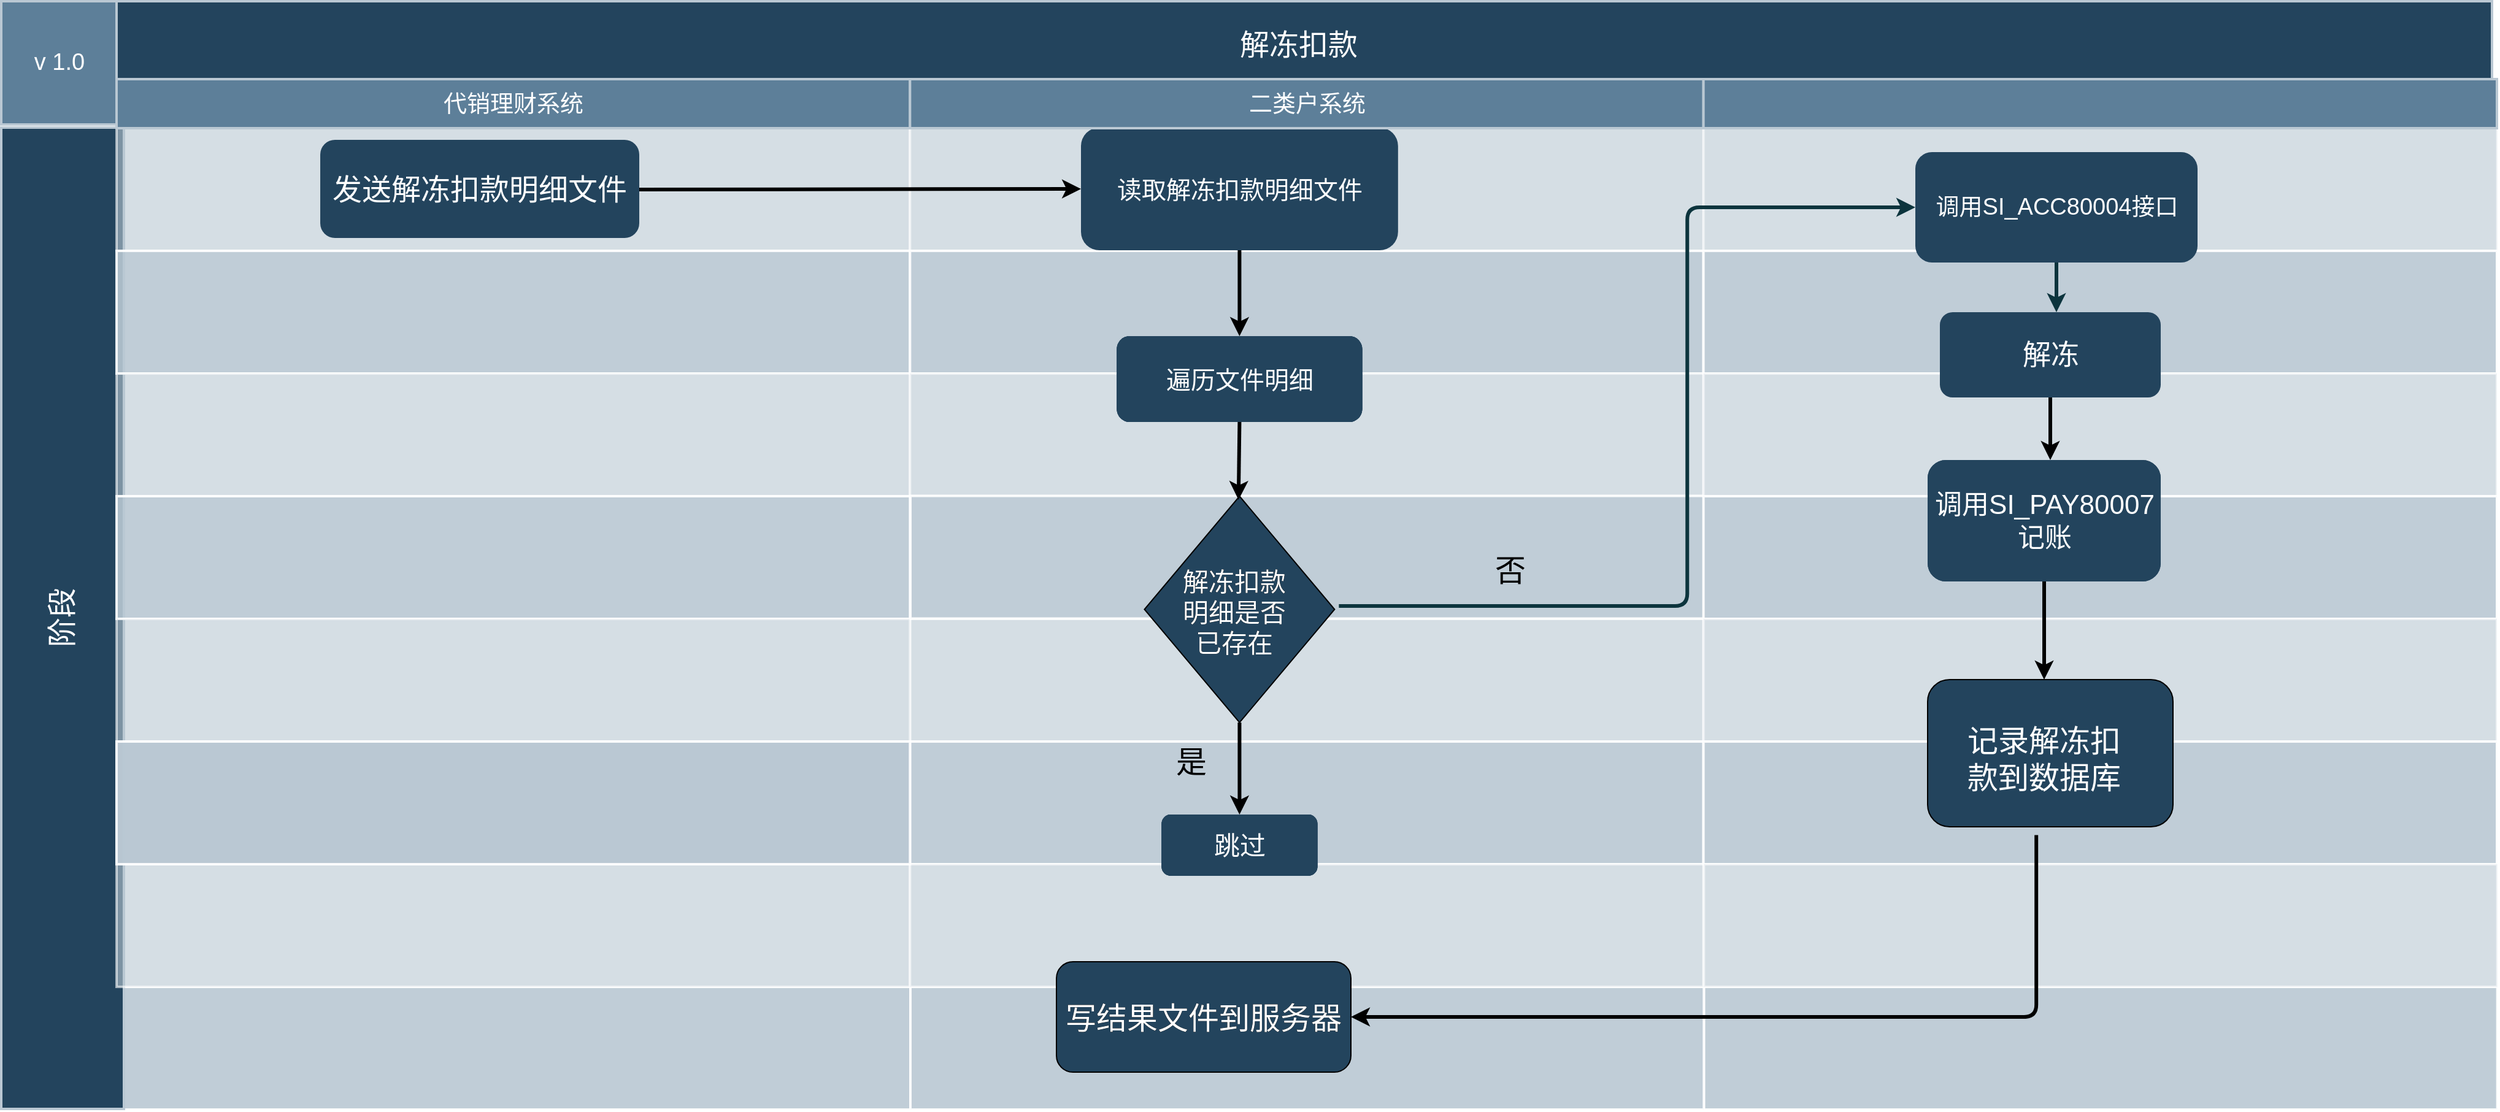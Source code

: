 <mxfile version="14.7.6" type="github">
  <diagram id="6a731a19-8d31-9384-78a2-239565b7b9f0" name="Page-1">
    <mxGraphModel dx="2170" dy="298" grid="1" gridSize="10" guides="1" tooltips="1" connect="1" arrows="1" fold="1" page="1" pageScale="1" pageWidth="1169" pageHeight="827" background="none" math="0" shadow="0">
      <root>
        <mxCell id="0" />
        <mxCell id="1" parent="0" />
        <mxCell id="2Z44Go9C3l_w_j4Rqu9R-192" value="" style="strokeColor=#FFFFFF;fillColor=#BAC8D3;fontSize=18;strokeWidth=2;fontFamily=Helvetica;html=1;opacity=90;" parent="1" vertex="1">
          <mxGeometry x="1537.667" y="1630.5" width="646.667" height="100" as="geometry" />
        </mxCell>
        <mxCell id="2Z44Go9C3l_w_j4Rqu9R-193" value="" style="strokeColor=#FFFFFF;fillColor=#BAC8D3;fontSize=18;strokeWidth=2;fontFamily=Helvetica;html=1;opacity=90;" parent="1" vertex="1">
          <mxGeometry x="244.33" y="1630.5" width="646.667" height="100" as="geometry" />
        </mxCell>
        <mxCell id="2Z44Go9C3l_w_j4Rqu9R-194" value="" style="strokeColor=#FFFFFF;fillColor=#BAC8D3;fontSize=18;strokeWidth=2;fontFamily=Helvetica;html=1;opacity=90;" parent="1" vertex="1">
          <mxGeometry x="890.997" y="1630.5" width="646.667" height="100" as="geometry" />
        </mxCell>
        <mxCell id="2Z44Go9C3l_w_j4Rqu9R-176" value="" style="strokeColor=#FFFFFF;fillColor=#BAC8D3;fontSize=18;strokeWidth=2;fontFamily=Helvetica;html=1;opacity=60;" parent="1" vertex="1">
          <mxGeometry x="890.67" y="1330.5" width="646.667" height="100" as="geometry" />
        </mxCell>
        <mxCell id="56" value="解冻扣款" style="strokeColor=#BAC8D3;fillColor=#23445D;fontSize=24;strokeWidth=2;fontFamily=Helvetica;html=1;fontColor=#FFFFFF;fontStyle=0;spacingBottom=8;spacingRight=0;spacingLeft=83;" parent="1" vertex="1">
          <mxGeometry x="150" y="827" width="2030" height="80" as="geometry" />
        </mxCell>
        <mxCell id="59" value="v 1.0" style="strokeColor=#BAC8D3;fillColor=#5d7f99;fontSize=19;strokeWidth=2;fontFamily=Helvetica;html=1;labelBackgroundColor=none;fontColor=#FFFFFF;" parent="1" vertex="1">
          <mxGeometry x="150" y="827" width="94" height="100.5" as="geometry" />
        </mxCell>
        <mxCell id="67" value="阶段" style="strokeColor=#BAC8D3;fillColor=#23445D;fontSize=24;strokeWidth=2;horizontal=0;fontFamily=Helvetica;html=1;fontColor=#FFFFFF;fontStyle=0" parent="1" vertex="1">
          <mxGeometry x="150" y="930" width="100" height="800" as="geometry" />
        </mxCell>
        <mxCell id="68" value="" style="strokeColor=#FFFFFF;fillColor=#BAC8D3;fontSize=18;strokeWidth=2;fontFamily=Helvetica;html=1;opacity=60;" parent="1" vertex="1">
          <mxGeometry x="244" y="930.5" width="646.667" height="100" as="geometry" />
        </mxCell>
        <mxCell id="69" value="" style="strokeColor=#FFFFFF;fillColor=#BAC8D3;fontSize=18;strokeWidth=2;fontFamily=Helvetica;html=1;opacity=90;" parent="1" vertex="1">
          <mxGeometry x="244" y="1030.5" width="646.667" height="100" as="geometry" />
        </mxCell>
        <mxCell id="70" value="" style="strokeColor=#FFFFFF;fillColor=#BAC8D3;fontSize=18;strokeWidth=2;fontFamily=Helvetica;html=1;opacity=60;" parent="1" vertex="1">
          <mxGeometry x="244" y="1130.5" width="646.667" height="100" as="geometry" />
        </mxCell>
        <mxCell id="71" value="" style="strokeColor=#FFFFFF;fillColor=#BAC8D3;fontSize=18;strokeWidth=2;fontFamily=Helvetica;html=1;opacity=90;" parent="1" vertex="1">
          <mxGeometry x="244" y="1230.5" width="646.667" height="100" as="geometry" />
        </mxCell>
        <mxCell id="72" value="" style="strokeColor=#FFFFFF;fillColor=#BAC8D3;fontSize=18;strokeWidth=2;fontFamily=Helvetica;html=1;opacity=60;" parent="1" vertex="1">
          <mxGeometry x="244" y="1330.5" width="646.667" height="100" as="geometry" />
        </mxCell>
        <mxCell id="73" value="" style="strokeColor=#FFFFFF;fillColor=#BAC8D3;fontSize=18;strokeWidth=2;fontFamily=Helvetica;html=1;opacity=90;" parent="1" vertex="1">
          <mxGeometry x="244" y="1430.5" width="646.667" height="100" as="geometry" />
        </mxCell>
        <mxCell id="74" value="" style="strokeColor=#FFFFFF;fillColor=#BAC8D3;fontSize=18;strokeWidth=2;fontFamily=Helvetica;html=1;opacity=60;" parent="1" vertex="1">
          <mxGeometry x="244" y="1530.5" width="646.667" height="100" as="geometry" />
        </mxCell>
        <mxCell id="75" value="" style="strokeColor=#FFFFFF;fillColor=#BAC8D3;fontSize=18;strokeWidth=2;fontFamily=Helvetica;html=1;opacity=60;" parent="1" vertex="1">
          <mxGeometry x="890.667" y="930.5" width="647" height="100" as="geometry" />
        </mxCell>
        <mxCell id="76" value="" style="strokeColor=#FFFFFF;fillColor=#BAC8D3;fontSize=18;strokeWidth=2;fontFamily=Helvetica;html=1;opacity=90;" parent="1" vertex="1">
          <mxGeometry x="890.667" y="1030.5" width="646.667" height="100" as="geometry" />
        </mxCell>
        <mxCell id="77" value="" style="strokeColor=#FFFFFF;fillColor=#BAC8D3;fontSize=18;strokeWidth=2;fontFamily=Helvetica;html=1;opacity=60;" parent="1" vertex="1">
          <mxGeometry x="890.667" y="1130.5" width="646.667" height="100" as="geometry" />
        </mxCell>
        <mxCell id="78" value="" style="strokeColor=#FFFFFF;fillColor=#BAC8D3;fontSize=18;strokeWidth=2;fontFamily=Helvetica;html=1;opacity=90;" parent="1" vertex="1">
          <mxGeometry x="890.997" y="1230.25" width="646.667" height="100" as="geometry" />
        </mxCell>
        <mxCell id="80" value="" style="strokeColor=#FFFFFF;fillColor=#BAC8D3;fontSize=18;strokeWidth=2;fontFamily=Helvetica;html=1;opacity=90;" parent="1" vertex="1">
          <mxGeometry x="890.667" y="1430.5" width="646.667" height="100" as="geometry" />
        </mxCell>
        <mxCell id="81" value="" style="strokeColor=#FFFFFF;fillColor=#BAC8D3;fontSize=18;strokeWidth=2;fontFamily=Helvetica;html=1;opacity=60;fontStyle=4" parent="1" vertex="1">
          <mxGeometry x="890.667" y="1530.5" width="646.667" height="100" as="geometry" />
        </mxCell>
        <mxCell id="82" value="" style="strokeColor=#FFFFFF;fillColor=#BAC8D3;fontSize=18;strokeWidth=2;fontFamily=Helvetica;html=1;opacity=60;" parent="1" vertex="1">
          <mxGeometry x="1537.333" y="930.5" width="647" height="100" as="geometry" />
        </mxCell>
        <mxCell id="83" value="" style="strokeColor=#FFFFFF;fillColor=#BAC8D3;fontSize=18;strokeWidth=2;fontFamily=Helvetica;html=1;opacity=90;" parent="1" vertex="1">
          <mxGeometry x="1537.333" y="1030.5" width="646.667" height="100" as="geometry" />
        </mxCell>
        <mxCell id="84" value="" style="strokeColor=#FFFFFF;fillColor=#BAC8D3;fontSize=18;strokeWidth=2;fontFamily=Helvetica;html=1;opacity=60;" parent="1" vertex="1">
          <mxGeometry x="1537.333" y="1130.5" width="646.667" height="100" as="geometry" />
        </mxCell>
        <mxCell id="85" value="" style="strokeColor=#FFFFFF;fillColor=#BAC8D3;fontSize=18;strokeWidth=2;fontFamily=Helvetica;html=1;opacity=90;" parent="1" vertex="1">
          <mxGeometry x="1537.333" y="1230.5" width="646.667" height="100" as="geometry" />
        </mxCell>
        <mxCell id="86" value="" style="strokeColor=#FFFFFF;fillColor=#BAC8D3;fontSize=18;strokeWidth=2;fontFamily=Helvetica;html=1;opacity=60;" parent="1" vertex="1">
          <mxGeometry x="1537.333" y="1330.5" width="646.667" height="100" as="geometry" />
        </mxCell>
        <mxCell id="87" value="" style="strokeColor=#FFFFFF;fillColor=#BAC8D3;fontSize=18;strokeWidth=2;fontFamily=Helvetica;html=1;opacity=90;" parent="1" vertex="1">
          <mxGeometry x="1537.333" y="1430.5" width="646.667" height="100" as="geometry" />
        </mxCell>
        <mxCell id="88" value="" style="strokeColor=#FFFFFF;fillColor=#BAC8D3;fontSize=18;strokeWidth=2;fontFamily=Helvetica;html=1;opacity=60;fontStyle=4" parent="1" vertex="1">
          <mxGeometry x="1537.663" y="1530.5" width="646.667" height="100" as="geometry" />
        </mxCell>
        <mxCell id="90" value="" style="rounded=1;fillColor=#23445D;strokeColor=none;strokeWidth=2;fontFamily=Helvetica;html=1;gradientColor=none;" parent="1" vertex="1">
          <mxGeometry x="410" y="940" width="260" height="80" as="geometry" />
        </mxCell>
        <mxCell id="98" value="&lt;font style=&quot;font-size: 20px&quot; color=&quot;#ffffff&quot;&gt;读取解冻扣款明细文件&lt;/font&gt;" style="rounded=1;fillColor=#23445D;strokeColor=none;strokeWidth=2;fontFamily=Helvetica;html=1;gradientColor=none;" parent="1" vertex="1">
          <mxGeometry x="1030" y="930" width="258.41" height="100" as="geometry" />
        </mxCell>
        <mxCell id="99" value="&lt;font style=&quot;font-size: 22px&quot;&gt;调用SI_PAY80007&lt;br&gt;记账&lt;/font&gt;" style="rounded=1;fillColor=#23445D;strokeColor=none;strokeWidth=2;gradientColor=none;fontFamily=Helvetica;html=1;" parent="1" vertex="1">
          <mxGeometry x="1720" y="1201" width="190" height="99" as="geometry" />
        </mxCell>
        <mxCell id="101" value="&lt;font style=&quot;font-size: 21px&quot;&gt;跳过&lt;/font&gt;" style="rounded=1;fillColor=#23445D;strokeColor=none;strokeWidth=2;fontFamily=Helvetica;html=1;gradientColor=none;" parent="1" vertex="1">
          <mxGeometry x="1095.715" y="1490" width="127" height="50" as="geometry" />
        </mxCell>
        <mxCell id="105" value="&lt;font style=&quot;font-size: 20px&quot;&gt;遍历文件明细&lt;/font&gt;" style="rounded=1;fillColor=#23445D;strokeColor=none;strokeWidth=2;fontFamily=Helvetica;html=1;gradientColor=none;" parent="1" vertex="1">
          <mxGeometry x="1059.21" y="1100" width="200" height="70" as="geometry" />
        </mxCell>
        <mxCell id="106" value="&lt;font style=&quot;font-size: 19px&quot; color=&quot;#ffffff&quot;&gt;调用SI_ACC80004接口&lt;/font&gt;" style="rounded=1;fillColor=#23445D;strokeColor=none;strokeWidth=2;gradientColor=none;fontFamily=Helvetica;html=1;" parent="1" vertex="1">
          <mxGeometry x="1710" y="950" width="230" height="90" as="geometry" />
        </mxCell>
        <mxCell id="107" value="&lt;font style=&quot;font-size: 23px&quot; color=&quot;#ffffff&quot;&gt;解冻&lt;/font&gt;" style="rounded=1;fillColor=#23445D;strokeColor=none;strokeWidth=2;gradientColor=none;fontFamily=Helvetica;html=1;" parent="1" vertex="1">
          <mxGeometry x="1730" y="1080.5" width="180" height="69.5" as="geometry" />
        </mxCell>
        <mxCell id="138" value="" style="edgeStyle=elbowEdgeStyle;elbow=horizontal;strokeWidth=3;strokeColor=#0C343D;fontFamily=Helvetica;html=1;exitX=0.5;exitY=1;exitDx=0;exitDy=0;" parent="1" source="106" target="107" edge="1">
          <mxGeometry x="6.449" y="830.5" width="131.973" height="100" as="geometry">
            <mxPoint x="1714" y="981" as="sourcePoint" />
            <mxPoint x="138.422" y="830.5" as="targetPoint" />
          </mxGeometry>
        </mxCell>
        <mxCell id="139" value="" style="edgeStyle=elbowEdgeStyle;elbow=horizontal;strokeWidth=3;strokeColor=#0C343D;fontFamily=Helvetica;html=1;exitX=0.54;exitY=0.897;exitDx=0;exitDy=0;exitPerimeter=0;" parent="1" source="78" target="106" edge="1">
          <mxGeometry x="6.449" y="830.5" width="131.973" height="100" as="geometry">
            <mxPoint x="6.449" y="930.5" as="sourcePoint" />
            <mxPoint x="138.422" y="830.5" as="targetPoint" />
            <Array as="points">
              <mxPoint x="1524.136" y="1280.5" />
            </Array>
          </mxGeometry>
        </mxCell>
        <mxCell id="140" value="" style="group" parent="1" vertex="1" connectable="0">
          <mxGeometry x="244" y="890.5" width="646.667" height="40" as="geometry" />
        </mxCell>
        <mxCell id="141" value="代销理财系统" style="strokeColor=#BAC8D3;fillColor=#5d7f99;fontSize=19;strokeWidth=2;fontFamily=Helvetica;html=1;labelBackgroundColor=none;fontColor=#FFFFFF;" parent="140" vertex="1">
          <mxGeometry width="646.666" height="40" as="geometry" />
        </mxCell>
        <mxCell id="142" value="二类户系统" style="strokeColor=#BAC8D3;fillColor=#5d7f99;fontSize=19;strokeWidth=2;fontFamily=Helvetica;html=1;labelBackgroundColor=none;fontColor=#FFFFFF;" parent="140" vertex="1">
          <mxGeometry x="646.666" width="646.666" height="40" as="geometry" />
        </mxCell>
        <mxCell id="143" value="" style="strokeColor=#BAC8D3;fillColor=#5d7f99;fontSize=19;strokeWidth=2;fontFamily=Helvetica;html=1;labelBackgroundColor=none;fontColor=#FFFFFF;" parent="140" vertex="1">
          <mxGeometry x="1293.331" width="646.667" height="40" as="geometry" />
        </mxCell>
        <mxCell id="2Z44Go9C3l_w_j4Rqu9R-169" value="&lt;span&gt;&lt;font style=&quot;font-size: 24px&quot; color=&quot;#ffffff&quot;&gt;发送解冻扣款明细文件&lt;/font&gt;&lt;/span&gt;" style="text;html=1;strokeColor=none;fillColor=none;align=center;verticalAlign=middle;whiteSpace=wrap;rounded=0;" parent="1" vertex="1">
          <mxGeometry x="410" y="955.5" width="260" height="50" as="geometry" />
        </mxCell>
        <mxCell id="2Z44Go9C3l_w_j4Rqu9R-175" value="" style="endArrow=classic;html=1;exitX=1;exitY=0.5;exitDx=0;exitDy=0;entryX=0;entryY=0.5;entryDx=0;entryDy=0;strokeWidth=3;" parent="1" source="2Z44Go9C3l_w_j4Rqu9R-169" target="98" edge="1">
          <mxGeometry width="50" height="50" relative="1" as="geometry">
            <mxPoint x="680" y="1010" as="sourcePoint" />
            <mxPoint x="730" y="960" as="targetPoint" />
          </mxGeometry>
        </mxCell>
        <mxCell id="2Z44Go9C3l_w_j4Rqu9R-177" value="" style="rhombus;whiteSpace=wrap;html=1;fillColor=#23445D;" parent="1" vertex="1">
          <mxGeometry x="1081.71" y="1230.5" width="155" height="184.5" as="geometry" />
        </mxCell>
        <mxCell id="2Z44Go9C3l_w_j4Rqu9R-178" value="" style="endArrow=classic;html=1;strokeWidth=3;exitX=0.5;exitY=1;exitDx=0;exitDy=0;entryX=0.5;entryY=0;entryDx=0;entryDy=0;" parent="1" source="98" target="105" edge="1">
          <mxGeometry width="50" height="50" relative="1" as="geometry">
            <mxPoint x="1170" y="1110" as="sourcePoint" />
            <mxPoint x="1220" y="1060" as="targetPoint" />
          </mxGeometry>
        </mxCell>
        <mxCell id="2Z44Go9C3l_w_j4Rqu9R-179" value="" style="endArrow=classic;html=1;strokeWidth=3;exitX=0.5;exitY=1;exitDx=0;exitDy=0;entryX=0.414;entryY=1.03;entryDx=0;entryDy=0;entryPerimeter=0;" parent="1" source="105" target="77" edge="1">
          <mxGeometry width="50" height="50" relative="1" as="geometry">
            <mxPoint x="1010" y="1250" as="sourcePoint" />
            <mxPoint x="1060" y="1200" as="targetPoint" />
          </mxGeometry>
        </mxCell>
        <mxCell id="2Z44Go9C3l_w_j4Rqu9R-180" value="&lt;font style=&quot;font-size: 21px&quot;&gt;解冻扣款明细是否已存在&lt;/font&gt;" style="text;html=1;strokeColor=none;fillColor=none;align=center;verticalAlign=middle;whiteSpace=wrap;rounded=0;" parent="1" vertex="1">
          <mxGeometry x="1110" y="1260" width="90" height="130" as="geometry" />
        </mxCell>
        <mxCell id="2Z44Go9C3l_w_j4Rqu9R-181" value="" style="endArrow=classic;html=1;strokeWidth=3;exitX=0.5;exitY=1;exitDx=0;exitDy=0;entryX=0.5;entryY=0;entryDx=0;entryDy=0;" parent="1" source="2Z44Go9C3l_w_j4Rqu9R-177" target="101" edge="1">
          <mxGeometry width="50" height="50" relative="1" as="geometry">
            <mxPoint x="1150" y="1420" as="sourcePoint" />
            <mxPoint x="1159" y="1520" as="targetPoint" />
            <Array as="points" />
          </mxGeometry>
        </mxCell>
        <mxCell id="2Z44Go9C3l_w_j4Rqu9R-184" value="&lt;font style=&quot;font-size: 25px&quot;&gt;是&lt;/font&gt;" style="text;html=1;strokeColor=none;fillColor=none;align=center;verticalAlign=middle;whiteSpace=wrap;rounded=0;" parent="1" vertex="1">
          <mxGeometry x="1100" y="1436" width="40" height="20" as="geometry" />
        </mxCell>
        <mxCell id="2Z44Go9C3l_w_j4Rqu9R-185" value="&lt;font style=&quot;font-size: 25px&quot;&gt;否&lt;/font&gt;" style="text;html=1;strokeColor=none;fillColor=none;align=center;verticalAlign=middle;whiteSpace=wrap;rounded=0;" parent="1" vertex="1">
          <mxGeometry x="1360" y="1280" width="40" height="20" as="geometry" />
        </mxCell>
        <mxCell id="2Z44Go9C3l_w_j4Rqu9R-186" value="" style="endArrow=classic;html=1;strokeWidth=3;exitX=0.5;exitY=1;exitDx=0;exitDy=0;" parent="1" source="107" edge="1">
          <mxGeometry width="50" height="50" relative="1" as="geometry">
            <mxPoint x="1770" y="1251" as="sourcePoint" />
            <mxPoint x="1820" y="1201" as="targetPoint" />
          </mxGeometry>
        </mxCell>
        <mxCell id="2Z44Go9C3l_w_j4Rqu9R-188" value="" style="rounded=1;whiteSpace=wrap;html=1;fillColor=#23445D;" parent="1" vertex="1">
          <mxGeometry x="1720" y="1380" width="200" height="120" as="geometry" />
        </mxCell>
        <mxCell id="2Z44Go9C3l_w_j4Rqu9R-189" value="&lt;font style=&quot;background-color: rgb(35 , 68 , 93)&quot;&gt;&lt;br&gt;&lt;br&gt;&lt;/font&gt;&lt;font style=&quot;font-size: 25px&quot;&gt;&lt;span style=&quot;font-family: &amp;#34;helvetica&amp;#34; ; font-style: normal ; font-weight: 400 ; letter-spacing: normal ; text-align: center ; text-indent: 0px ; text-transform: none ; word-spacing: 0px ; display: inline ; float: none ; background-color: rgb(35 , 68 , 93)&quot;&gt;记录解冻扣款到数据库&lt;/span&gt;&lt;br&gt;&lt;/font&gt;" style="text;html=1;strokeColor=none;fillColor=none;align=center;verticalAlign=middle;whiteSpace=wrap;rounded=0;" parent="1" vertex="1">
          <mxGeometry x="1740" y="1380" width="150" height="100" as="geometry" />
        </mxCell>
        <mxCell id="2Z44Go9C3l_w_j4Rqu9R-190" value="" style="endArrow=classic;html=1;strokeWidth=3;exitX=0.5;exitY=1;exitDx=0;exitDy=0;" parent="1" source="99" edge="1">
          <mxGeometry width="50" height="50" relative="1" as="geometry">
            <mxPoint x="1810" y="1370" as="sourcePoint" />
            <mxPoint x="1815" y="1380" as="targetPoint" />
          </mxGeometry>
        </mxCell>
        <mxCell id="2Z44Go9C3l_w_j4Rqu9R-191" value="" style="strokeColor=#FFFFFF;fillColor=#BAC8D3;fontSize=18;strokeWidth=2;fontFamily=Helvetica;html=1;opacity=90;" parent="1" vertex="1">
          <mxGeometry x="244" y="1430.5" width="646.667" height="100" as="geometry" />
        </mxCell>
        <mxCell id="2Z44Go9C3l_w_j4Rqu9R-195" value="" style="rounded=1;whiteSpace=wrap;html=1;fillColor=#23445D;" parent="1" vertex="1">
          <mxGeometry x="1010" y="1610" width="240" height="90" as="geometry" />
        </mxCell>
        <mxCell id="2Z44Go9C3l_w_j4Rqu9R-196" value="&lt;font style=&quot;font-size: 25px&quot;&gt;写结果文件到服务器&lt;/font&gt;" style="text;html=1;strokeColor=none;fillColor=none;align=center;verticalAlign=middle;whiteSpace=wrap;rounded=0;" parent="1" vertex="1">
          <mxGeometry x="1015" y="1625" width="230" height="60" as="geometry" />
        </mxCell>
        <mxCell id="2Z44Go9C3l_w_j4Rqu9R-197" value="" style="endArrow=classic;html=1;strokeWidth=3;exitX=0.443;exitY=1.056;exitDx=0;exitDy=0;exitPerimeter=0;entryX=1;entryY=0.5;entryDx=0;entryDy=0;edgeStyle=orthogonalEdgeStyle;" parent="1" source="2Z44Go9C3l_w_j4Rqu9R-188" target="2Z44Go9C3l_w_j4Rqu9R-195" edge="1">
          <mxGeometry width="50" height="50" relative="1" as="geometry">
            <mxPoint x="1380" y="1460" as="sourcePoint" />
            <mxPoint x="1430" y="1410" as="targetPoint" />
            <Array as="points">
              <mxPoint x="1809" y="1655" />
            </Array>
          </mxGeometry>
        </mxCell>
        <mxCell id="gp88MXGPt12lIEkXvg7v-150" value="&lt;font style=&quot;font-size: 20px&quot;&gt;遍历文件明细&lt;/font&gt;" style="rounded=1;fillColor=#23445D;strokeColor=none;strokeWidth=2;fontFamily=Helvetica;html=1;gradientColor=none;" vertex="1" parent="1">
          <mxGeometry x="1059.21" y="1100" width="200" height="70" as="geometry" />
        </mxCell>
        <mxCell id="gp88MXGPt12lIEkXvg7v-151" value="&lt;font style=&quot;font-size: 21px&quot;&gt;解冻扣款明细是否已存在&lt;/font&gt;" style="text;html=1;strokeColor=none;fillColor=none;align=center;verticalAlign=middle;whiteSpace=wrap;rounded=0;" vertex="1" parent="1">
          <mxGeometry x="1110" y="1260" width="90" height="130" as="geometry" />
        </mxCell>
        <mxCell id="gp88MXGPt12lIEkXvg7v-152" value="&lt;font style=&quot;font-size: 21px&quot;&gt;跳过&lt;/font&gt;" style="rounded=1;fillColor=#23445D;strokeColor=none;strokeWidth=2;fontFamily=Helvetica;html=1;gradientColor=none;" vertex="1" parent="1">
          <mxGeometry x="1095.715" y="1490" width="127" height="50" as="geometry" />
        </mxCell>
        <mxCell id="gp88MXGPt12lIEkXvg7v-153" value="&lt;font style=&quot;font-size: 25px&quot;&gt;写结果文件到服务器&lt;/font&gt;" style="text;html=1;strokeColor=none;fillColor=none;align=center;verticalAlign=middle;whiteSpace=wrap;rounded=0;" vertex="1" parent="1">
          <mxGeometry x="1015" y="1625" width="230" height="60" as="geometry" />
        </mxCell>
        <mxCell id="gp88MXGPt12lIEkXvg7v-154" value="&lt;font style=&quot;font-size: 20px&quot;&gt;遍历文件明细&lt;/font&gt;" style="rounded=1;fillColor=#23445D;strokeColor=none;strokeWidth=2;fontFamily=Helvetica;html=1;gradientColor=none;" vertex="1" parent="1">
          <mxGeometry x="1059.21" y="1100" width="200" height="70" as="geometry" />
        </mxCell>
        <mxCell id="gp88MXGPt12lIEkXvg7v-155" value="&lt;font style=&quot;font-size: 21px&quot;&gt;解冻扣款明细是否已存在&lt;/font&gt;" style="text;html=1;strokeColor=none;fillColor=none;align=center;verticalAlign=middle;whiteSpace=wrap;rounded=0;" vertex="1" parent="1">
          <mxGeometry x="1110" y="1260" width="90" height="130" as="geometry" />
        </mxCell>
        <mxCell id="gp88MXGPt12lIEkXvg7v-156" value="&lt;font style=&quot;font-size: 21px&quot;&gt;跳过&lt;/font&gt;" style="rounded=1;fillColor=#23445D;strokeColor=none;strokeWidth=2;fontFamily=Helvetica;html=1;gradientColor=none;" vertex="1" parent="1">
          <mxGeometry x="1095.715" y="1490" width="127" height="50" as="geometry" />
        </mxCell>
        <mxCell id="gp88MXGPt12lIEkXvg7v-157" value="&lt;font style=&quot;font-size: 25px&quot;&gt;写结果文件到服务器&lt;/font&gt;" style="text;html=1;strokeColor=none;fillColor=none;align=center;verticalAlign=middle;whiteSpace=wrap;rounded=0;" vertex="1" parent="1">
          <mxGeometry x="1015" y="1625" width="230" height="60" as="geometry" />
        </mxCell>
        <mxCell id="gp88MXGPt12lIEkXvg7v-158" value="&lt;font style=&quot;font-size: 20px&quot; color=&quot;#ffffff&quot;&gt;遍历文件明细&lt;/font&gt;" style="rounded=1;fillColor=#23445D;strokeColor=none;strokeWidth=2;fontFamily=Helvetica;html=1;gradientColor=none;" vertex="1" parent="1">
          <mxGeometry x="1059.21" y="1100" width="200" height="70" as="geometry" />
        </mxCell>
        <mxCell id="gp88MXGPt12lIEkXvg7v-159" value="&lt;font style=&quot;font-size: 21px&quot; color=&quot;#ffffff&quot;&gt;解冻扣款明细是否已存在&lt;/font&gt;" style="text;html=1;strokeColor=none;fillColor=none;align=center;verticalAlign=middle;whiteSpace=wrap;rounded=0;" vertex="1" parent="1">
          <mxGeometry x="1110" y="1260" width="90" height="130" as="geometry" />
        </mxCell>
        <mxCell id="gp88MXGPt12lIEkXvg7v-160" value="&lt;font style=&quot;font-size: 21px&quot; color=&quot;#ffffff&quot;&gt;跳过&lt;/font&gt;" style="rounded=1;fillColor=#23445D;strokeColor=none;strokeWidth=2;fontFamily=Helvetica;html=1;gradientColor=none;" vertex="1" parent="1">
          <mxGeometry x="1095.715" y="1490" width="127" height="50" as="geometry" />
        </mxCell>
        <mxCell id="gp88MXGPt12lIEkXvg7v-161" value="&lt;font style=&quot;font-size: 25px&quot; color=&quot;#ffffff&quot;&gt;写结果文件到服务器&lt;/font&gt;" style="text;html=1;strokeColor=none;fillColor=none;align=center;verticalAlign=middle;whiteSpace=wrap;rounded=0;" vertex="1" parent="1">
          <mxGeometry x="1015" y="1625" width="230" height="60" as="geometry" />
        </mxCell>
        <mxCell id="gp88MXGPt12lIEkXvg7v-162" value="&lt;font style=&quot;background-color: rgb(35 , 68 , 93)&quot;&gt;&lt;br&gt;&lt;br&gt;&lt;/font&gt;&lt;font style=&quot;font-size: 25px&quot;&gt;&lt;span style=&quot;font-family: &amp;#34;helvetica&amp;#34; ; font-style: normal ; font-weight: 400 ; letter-spacing: normal ; text-align: center ; text-indent: 0px ; text-transform: none ; word-spacing: 0px ; display: inline ; float: none ; background-color: rgb(35 , 68 , 93)&quot;&gt;&lt;font color=&quot;#ffffff&quot;&gt;记录解冻扣款到数据库&lt;/font&gt;&lt;/span&gt;&lt;br&gt;&lt;/font&gt;" style="text;html=1;strokeColor=none;fillColor=none;align=center;verticalAlign=middle;whiteSpace=wrap;rounded=0;" vertex="1" parent="1">
          <mxGeometry x="1740" y="1380" width="150" height="100" as="geometry" />
        </mxCell>
        <mxCell id="gp88MXGPt12lIEkXvg7v-163" value="&lt;font style=&quot;font-size: 22px&quot; color=&quot;#ffffff&quot;&gt;调用SI_PAY80007&lt;br&gt;记账&lt;/font&gt;" style="rounded=1;fillColor=#23445D;strokeColor=none;strokeWidth=2;gradientColor=none;fontFamily=Helvetica;html=1;" vertex="1" parent="1">
          <mxGeometry x="1720" y="1201" width="190" height="99" as="geometry" />
        </mxCell>
      </root>
    </mxGraphModel>
  </diagram>
</mxfile>
